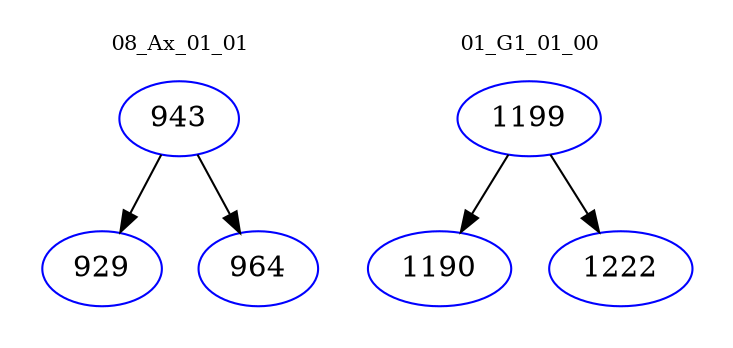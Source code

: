 digraph{
subgraph cluster_0 {
color = white
label = "08_Ax_01_01";
fontsize=10;
T0_943 [label="943", color="blue"]
T0_943 -> T0_929 [color="black"]
T0_929 [label="929", color="blue"]
T0_943 -> T0_964 [color="black"]
T0_964 [label="964", color="blue"]
}
subgraph cluster_1 {
color = white
label = "01_G1_01_00";
fontsize=10;
T1_1199 [label="1199", color="blue"]
T1_1199 -> T1_1190 [color="black"]
T1_1190 [label="1190", color="blue"]
T1_1199 -> T1_1222 [color="black"]
T1_1222 [label="1222", color="blue"]
}
}

